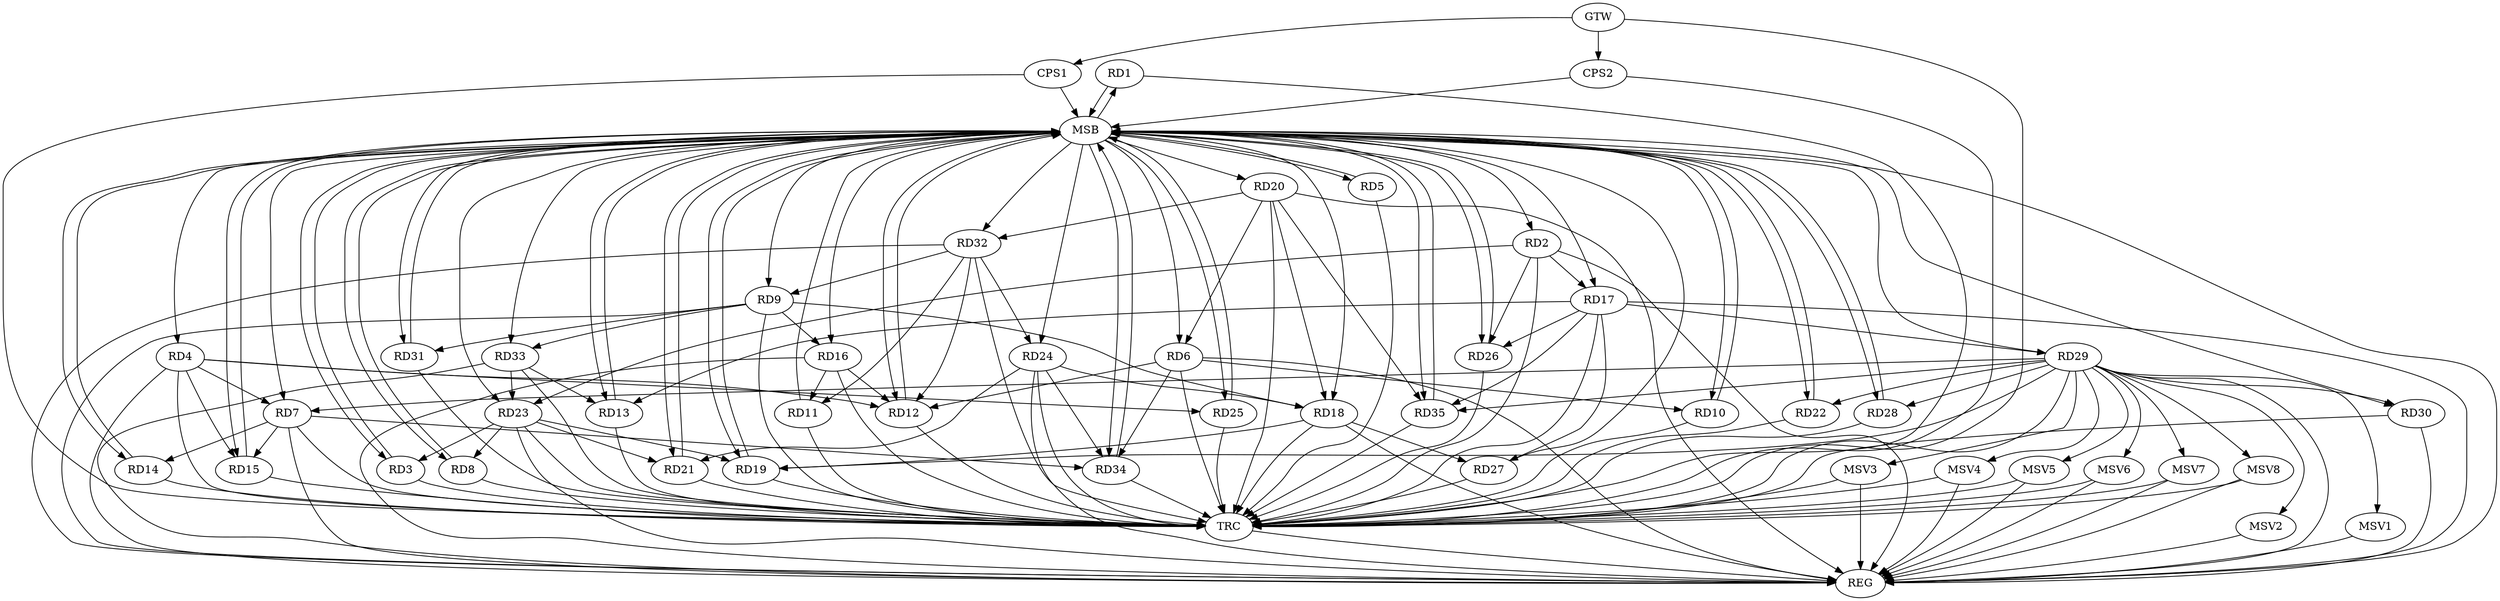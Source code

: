 strict digraph G {
  RD1 [ label="RD1" ];
  RD2 [ label="RD2" ];
  RD3 [ label="RD3" ];
  RD4 [ label="RD4" ];
  RD5 [ label="RD5" ];
  RD6 [ label="RD6" ];
  RD7 [ label="RD7" ];
  RD8 [ label="RD8" ];
  RD9 [ label="RD9" ];
  RD10 [ label="RD10" ];
  RD11 [ label="RD11" ];
  RD12 [ label="RD12" ];
  RD13 [ label="RD13" ];
  RD14 [ label="RD14" ];
  RD15 [ label="RD15" ];
  RD16 [ label="RD16" ];
  RD17 [ label="RD17" ];
  RD18 [ label="RD18" ];
  RD19 [ label="RD19" ];
  RD20 [ label="RD20" ];
  RD21 [ label="RD21" ];
  RD22 [ label="RD22" ];
  RD23 [ label="RD23" ];
  RD24 [ label="RD24" ];
  RD25 [ label="RD25" ];
  RD26 [ label="RD26" ];
  RD27 [ label="RD27" ];
  RD28 [ label="RD28" ];
  RD29 [ label="RD29" ];
  RD30 [ label="RD30" ];
  RD31 [ label="RD31" ];
  RD32 [ label="RD32" ];
  RD33 [ label="RD33" ];
  RD34 [ label="RD34" ];
  RD35 [ label="RD35" ];
  CPS1 [ label="CPS1" ];
  CPS2 [ label="CPS2" ];
  GTW [ label="GTW" ];
  REG [ label="REG" ];
  MSB [ label="MSB" ];
  TRC [ label="TRC" ];
  MSV1 [ label="MSV1" ];
  MSV2 [ label="MSV2" ];
  MSV3 [ label="MSV3" ];
  MSV4 [ label="MSV4" ];
  MSV5 [ label="MSV5" ];
  MSV6 [ label="MSV6" ];
  MSV7 [ label="MSV7" ];
  MSV8 [ label="MSV8" ];
  RD2 -> RD17;
  RD2 -> RD23;
  RD2 -> RD26;
  RD23 -> RD3;
  RD4 -> RD7;
  RD4 -> RD12;
  RD4 -> RD15;
  RD4 -> RD25;
  RD6 -> RD10;
  RD6 -> RD12;
  RD20 -> RD6;
  RD6 -> RD34;
  RD7 -> RD14;
  RD7 -> RD15;
  RD29 -> RD7;
  RD7 -> RD34;
  RD23 -> RD8;
  RD9 -> RD16;
  RD9 -> RD18;
  RD9 -> RD31;
  RD32 -> RD9;
  RD9 -> RD33;
  RD16 -> RD11;
  RD32 -> RD11;
  RD16 -> RD12;
  RD32 -> RD12;
  RD17 -> RD13;
  RD33 -> RD13;
  RD17 -> RD26;
  RD17 -> RD27;
  RD17 -> RD29;
  RD17 -> RD35;
  RD18 -> RD19;
  RD20 -> RD18;
  RD24 -> RD18;
  RD18 -> RD27;
  RD23 -> RD19;
  RD29 -> RD19;
  RD20 -> RD32;
  RD20 -> RD35;
  RD23 -> RD21;
  RD24 -> RD21;
  RD29 -> RD22;
  RD33 -> RD23;
  RD32 -> RD24;
  RD24 -> RD34;
  RD29 -> RD28;
  RD29 -> RD30;
  RD29 -> RD35;
  GTW -> CPS1;
  GTW -> CPS2;
  RD2 -> REG;
  RD4 -> REG;
  RD6 -> REG;
  RD7 -> REG;
  RD9 -> REG;
  RD16 -> REG;
  RD17 -> REG;
  RD18 -> REG;
  RD20 -> REG;
  RD23 -> REG;
  RD24 -> REG;
  RD29 -> REG;
  RD30 -> REG;
  RD32 -> REG;
  RD33 -> REG;
  RD1 -> MSB;
  MSB -> RD13;
  MSB -> RD14;
  MSB -> REG;
  RD3 -> MSB;
  MSB -> RD31;
  MSB -> RD32;
  MSB -> RD35;
  RD5 -> MSB;
  MSB -> RD6;
  MSB -> RD12;
  MSB -> RD18;
  MSB -> RD22;
  RD8 -> MSB;
  RD10 -> MSB;
  MSB -> RD9;
  RD11 -> MSB;
  MSB -> RD5;
  MSB -> RD17;
  MSB -> RD24;
  MSB -> RD33;
  RD12 -> MSB;
  MSB -> RD10;
  MSB -> RD28;
  RD13 -> MSB;
  MSB -> RD21;
  RD14 -> MSB;
  MSB -> RD15;
  MSB -> RD20;
  MSB -> RD23;
  RD15 -> MSB;
  MSB -> RD4;
  MSB -> RD25;
  MSB -> RD30;
  RD19 -> MSB;
  MSB -> RD34;
  RD21 -> MSB;
  MSB -> RD7;
  MSB -> RD8;
  MSB -> RD19;
  RD22 -> MSB;
  MSB -> RD2;
  RD25 -> MSB;
  MSB -> RD3;
  RD26 -> MSB;
  RD27 -> MSB;
  MSB -> RD16;
  RD28 -> MSB;
  RD31 -> MSB;
  RD34 -> MSB;
  MSB -> RD1;
  RD35 -> MSB;
  MSB -> RD26;
  CPS1 -> MSB;
  MSB -> RD29;
  CPS2 -> MSB;
  RD1 -> TRC;
  RD2 -> TRC;
  RD3 -> TRC;
  RD4 -> TRC;
  RD5 -> TRC;
  RD6 -> TRC;
  RD7 -> TRC;
  RD8 -> TRC;
  RD9 -> TRC;
  RD10 -> TRC;
  RD11 -> TRC;
  RD12 -> TRC;
  RD13 -> TRC;
  RD14 -> TRC;
  RD15 -> TRC;
  RD16 -> TRC;
  RD17 -> TRC;
  RD18 -> TRC;
  RD19 -> TRC;
  RD20 -> TRC;
  RD21 -> TRC;
  RD22 -> TRC;
  RD23 -> TRC;
  RD24 -> TRC;
  RD25 -> TRC;
  RD26 -> TRC;
  RD27 -> TRC;
  RD28 -> TRC;
  RD29 -> TRC;
  RD30 -> TRC;
  RD31 -> TRC;
  RD32 -> TRC;
  RD33 -> TRC;
  RD34 -> TRC;
  RD35 -> TRC;
  CPS1 -> TRC;
  CPS2 -> TRC;
  GTW -> TRC;
  TRC -> REG;
  RD29 -> MSV1;
  MSV1 -> REG;
  RD29 -> MSV2;
  MSV2 -> REG;
  RD29 -> MSV3;
  MSV3 -> REG;
  MSV3 -> TRC;
  RD29 -> MSV4;
  MSV4 -> REG;
  MSV4 -> TRC;
  RD29 -> MSV5;
  RD29 -> MSV6;
  MSV5 -> REG;
  MSV5 -> TRC;
  MSV6 -> REG;
  MSV6 -> TRC;
  RD29 -> MSV7;
  MSV7 -> REG;
  MSV7 -> TRC;
  RD29 -> MSV8;
  MSV8 -> REG;
  MSV8 -> TRC;
}
